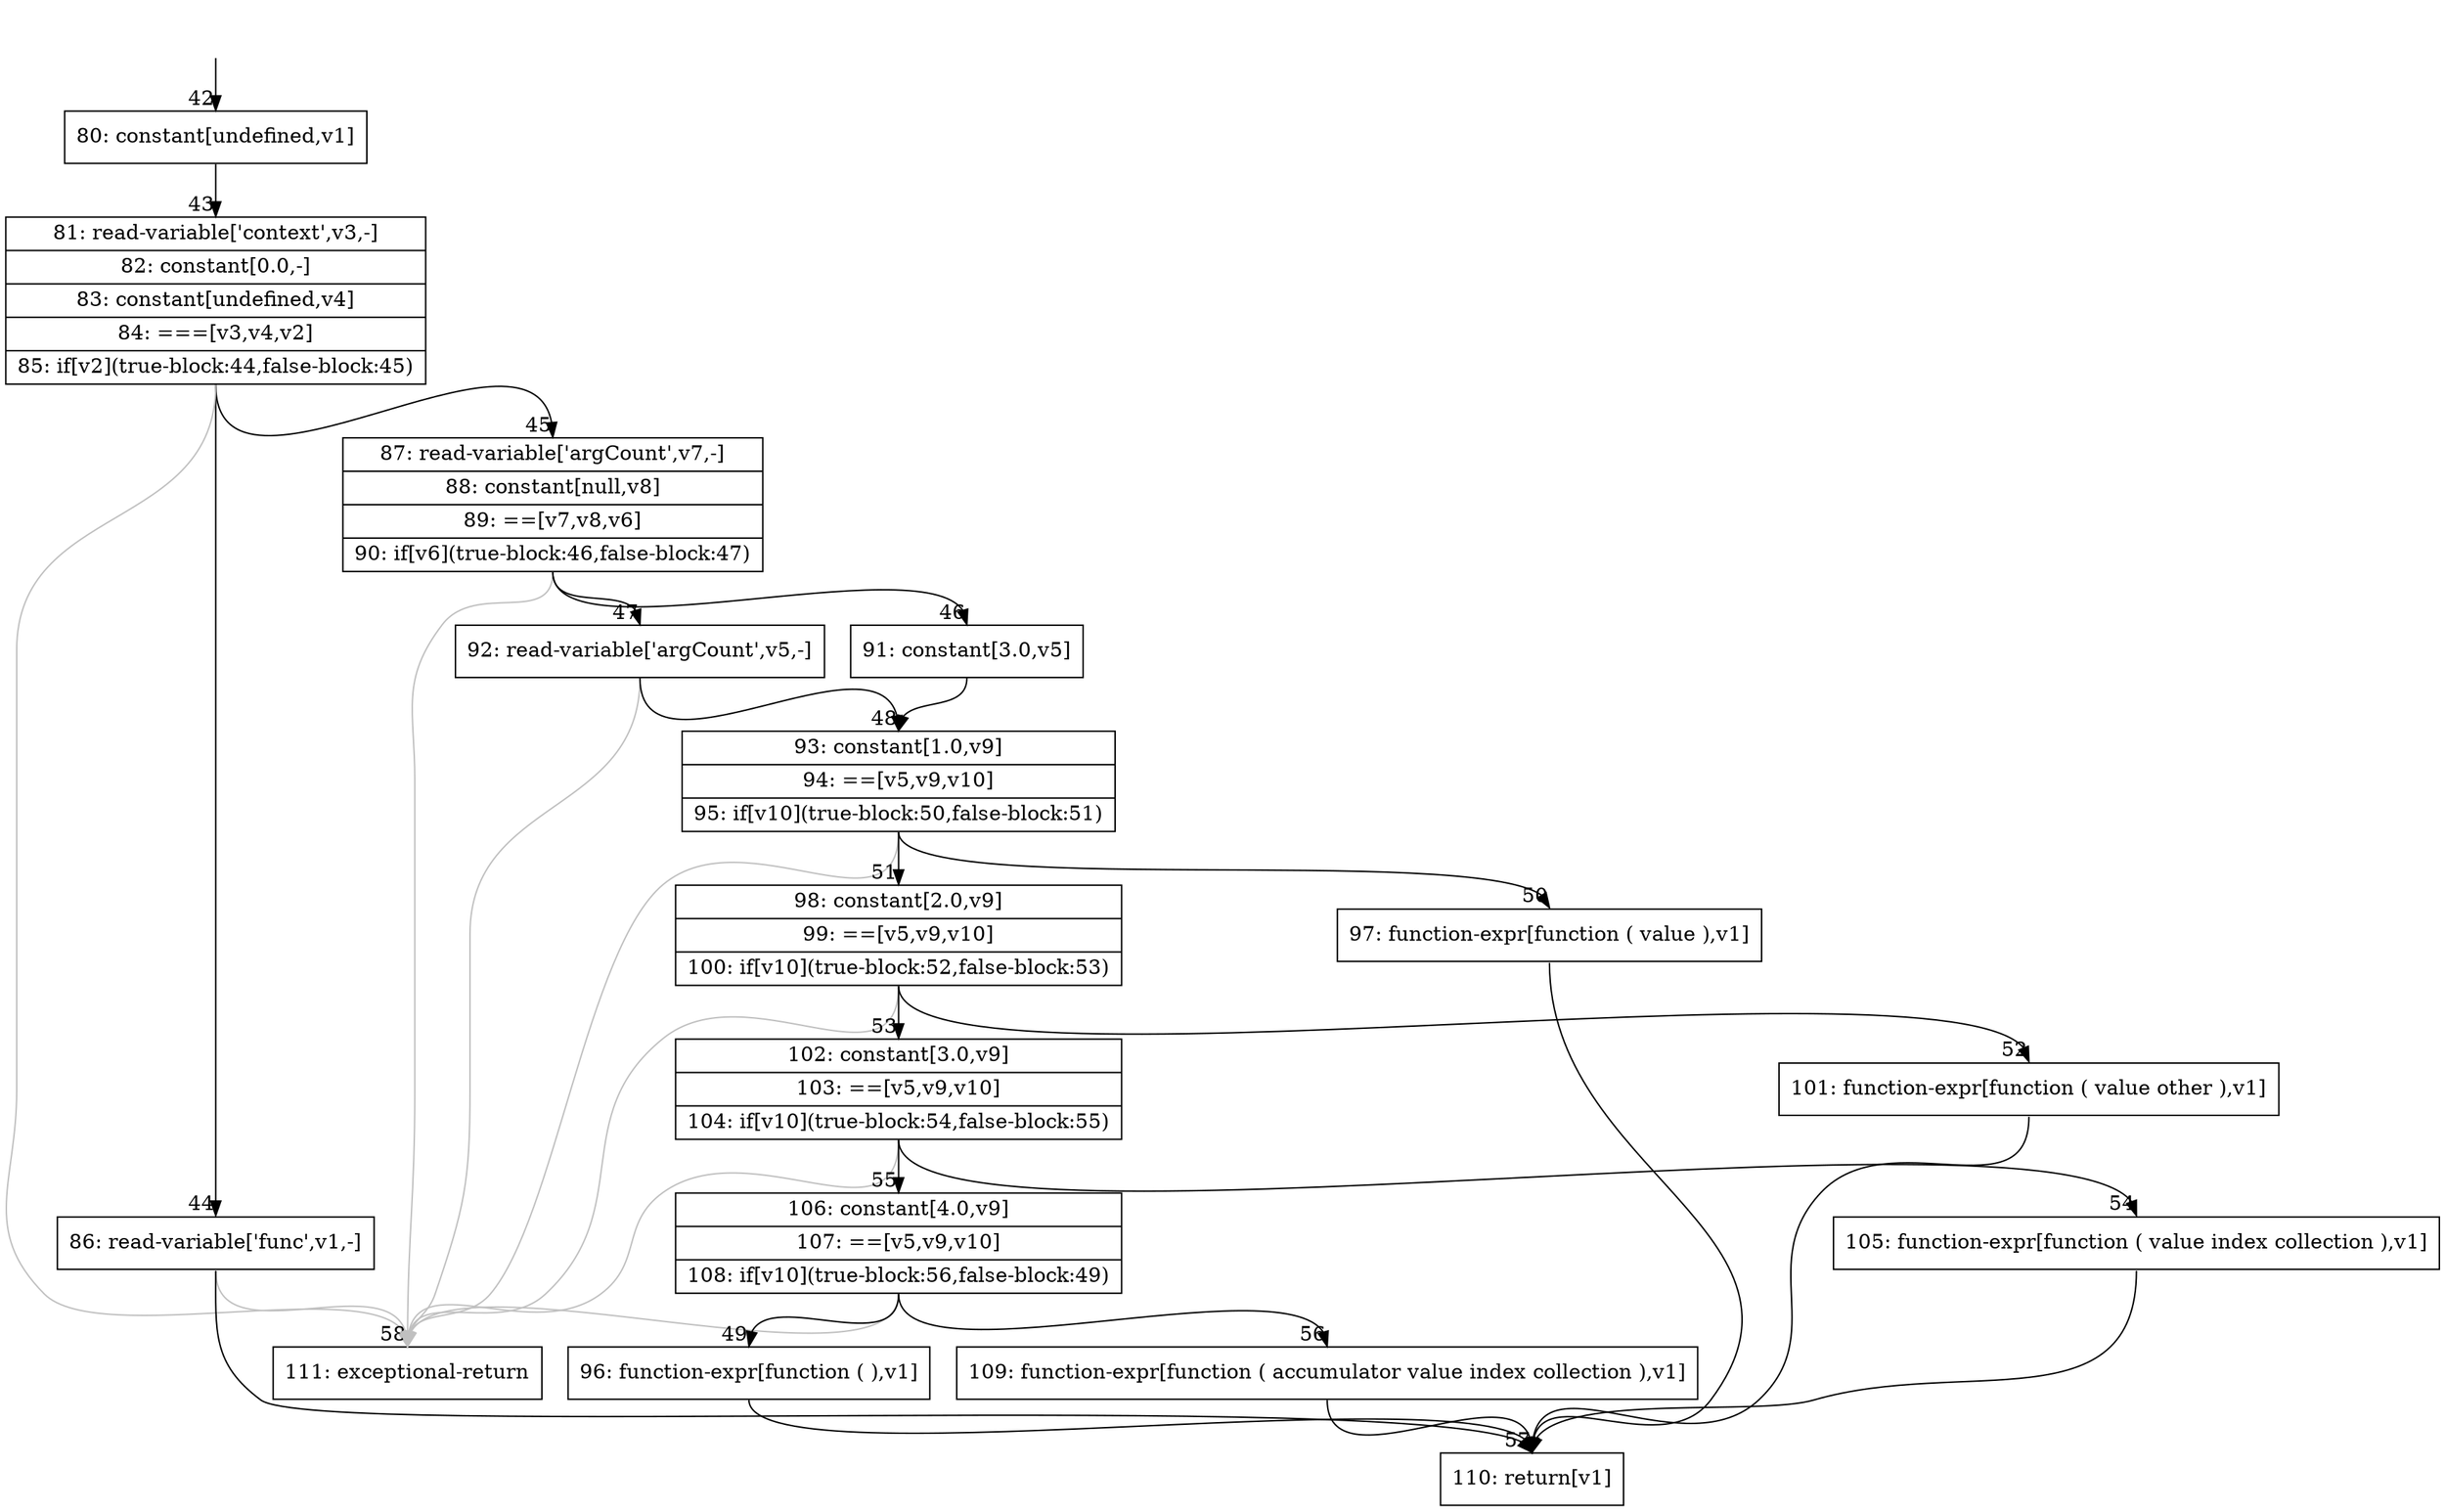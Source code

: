 digraph {
rankdir="TD"
BB_entry4[shape=none,label=""];
BB_entry4 -> BB42 [tailport=s, headport=n, headlabel="    42"]
BB42 [shape=record label="{80: constant[undefined,v1]}" ] 
BB42 -> BB43 [tailport=s, headport=n, headlabel="      43"]
BB43 [shape=record label="{81: read-variable['context',v3,-]|82: constant[0.0,-]|83: constant[undefined,v4]|84: ===[v3,v4,v2]|85: if[v2](true-block:44,false-block:45)}" ] 
BB43 -> BB44 [tailport=s, headport=n, headlabel="      44"]
BB43 -> BB45 [tailport=s, headport=n, headlabel="      45"]
BB43 -> BB58 [tailport=s, headport=n, color=gray, headlabel="      58"]
BB44 [shape=record label="{86: read-variable['func',v1,-]}" ] 
BB44 -> BB57 [tailport=s, headport=n, headlabel="      57"]
BB44 -> BB58 [tailport=s, headport=n, color=gray]
BB45 [shape=record label="{87: read-variable['argCount',v7,-]|88: constant[null,v8]|89: ==[v7,v8,v6]|90: if[v6](true-block:46,false-block:47)}" ] 
BB45 -> BB46 [tailport=s, headport=n, headlabel="      46"]
BB45 -> BB47 [tailport=s, headport=n, headlabel="      47"]
BB45 -> BB58 [tailport=s, headport=n, color=gray]
BB46 [shape=record label="{91: constant[3.0,v5]}" ] 
BB46 -> BB48 [tailport=s, headport=n, headlabel="      48"]
BB47 [shape=record label="{92: read-variable['argCount',v5,-]}" ] 
BB47 -> BB48 [tailport=s, headport=n]
BB47 -> BB58 [tailport=s, headport=n, color=gray]
BB48 [shape=record label="{93: constant[1.0,v9]|94: ==[v5,v9,v10]|95: if[v10](true-block:50,false-block:51)}" ] 
BB48 -> BB50 [tailport=s, headport=n, headlabel="      50"]
BB48 -> BB51 [tailport=s, headport=n, headlabel="      51"]
BB48 -> BB58 [tailport=s, headport=n, color=gray]
BB49 [shape=record label="{96: function-expr[function ( ),v1]}" ] 
BB49 -> BB57 [tailport=s, headport=n]
BB50 [shape=record label="{97: function-expr[function ( value ),v1]}" ] 
BB50 -> BB57 [tailport=s, headport=n]
BB51 [shape=record label="{98: constant[2.0,v9]|99: ==[v5,v9,v10]|100: if[v10](true-block:52,false-block:53)}" ] 
BB51 -> BB52 [tailport=s, headport=n, headlabel="      52"]
BB51 -> BB53 [tailport=s, headport=n, headlabel="      53"]
BB51 -> BB58 [tailport=s, headport=n, color=gray]
BB52 [shape=record label="{101: function-expr[function ( value other ),v1]}" ] 
BB52 -> BB57 [tailport=s, headport=n]
BB53 [shape=record label="{102: constant[3.0,v9]|103: ==[v5,v9,v10]|104: if[v10](true-block:54,false-block:55)}" ] 
BB53 -> BB54 [tailport=s, headport=n, headlabel="      54"]
BB53 -> BB55 [tailport=s, headport=n, headlabel="      55"]
BB53 -> BB58 [tailport=s, headport=n, color=gray]
BB54 [shape=record label="{105: function-expr[function ( value index collection ),v1]}" ] 
BB54 -> BB57 [tailport=s, headport=n]
BB55 [shape=record label="{106: constant[4.0,v9]|107: ==[v5,v9,v10]|108: if[v10](true-block:56,false-block:49)}" ] 
BB55 -> BB56 [tailport=s, headport=n, headlabel="      56"]
BB55 -> BB49 [tailport=s, headport=n, headlabel="      49"]
BB55 -> BB58 [tailport=s, headport=n, color=gray]
BB56 [shape=record label="{109: function-expr[function ( accumulator value index collection ),v1]}" ] 
BB56 -> BB57 [tailport=s, headport=n]
BB57 [shape=record label="{110: return[v1]}" ] 
BB58 [shape=record label="{111: exceptional-return}" ] 
//#$~ 80
}
